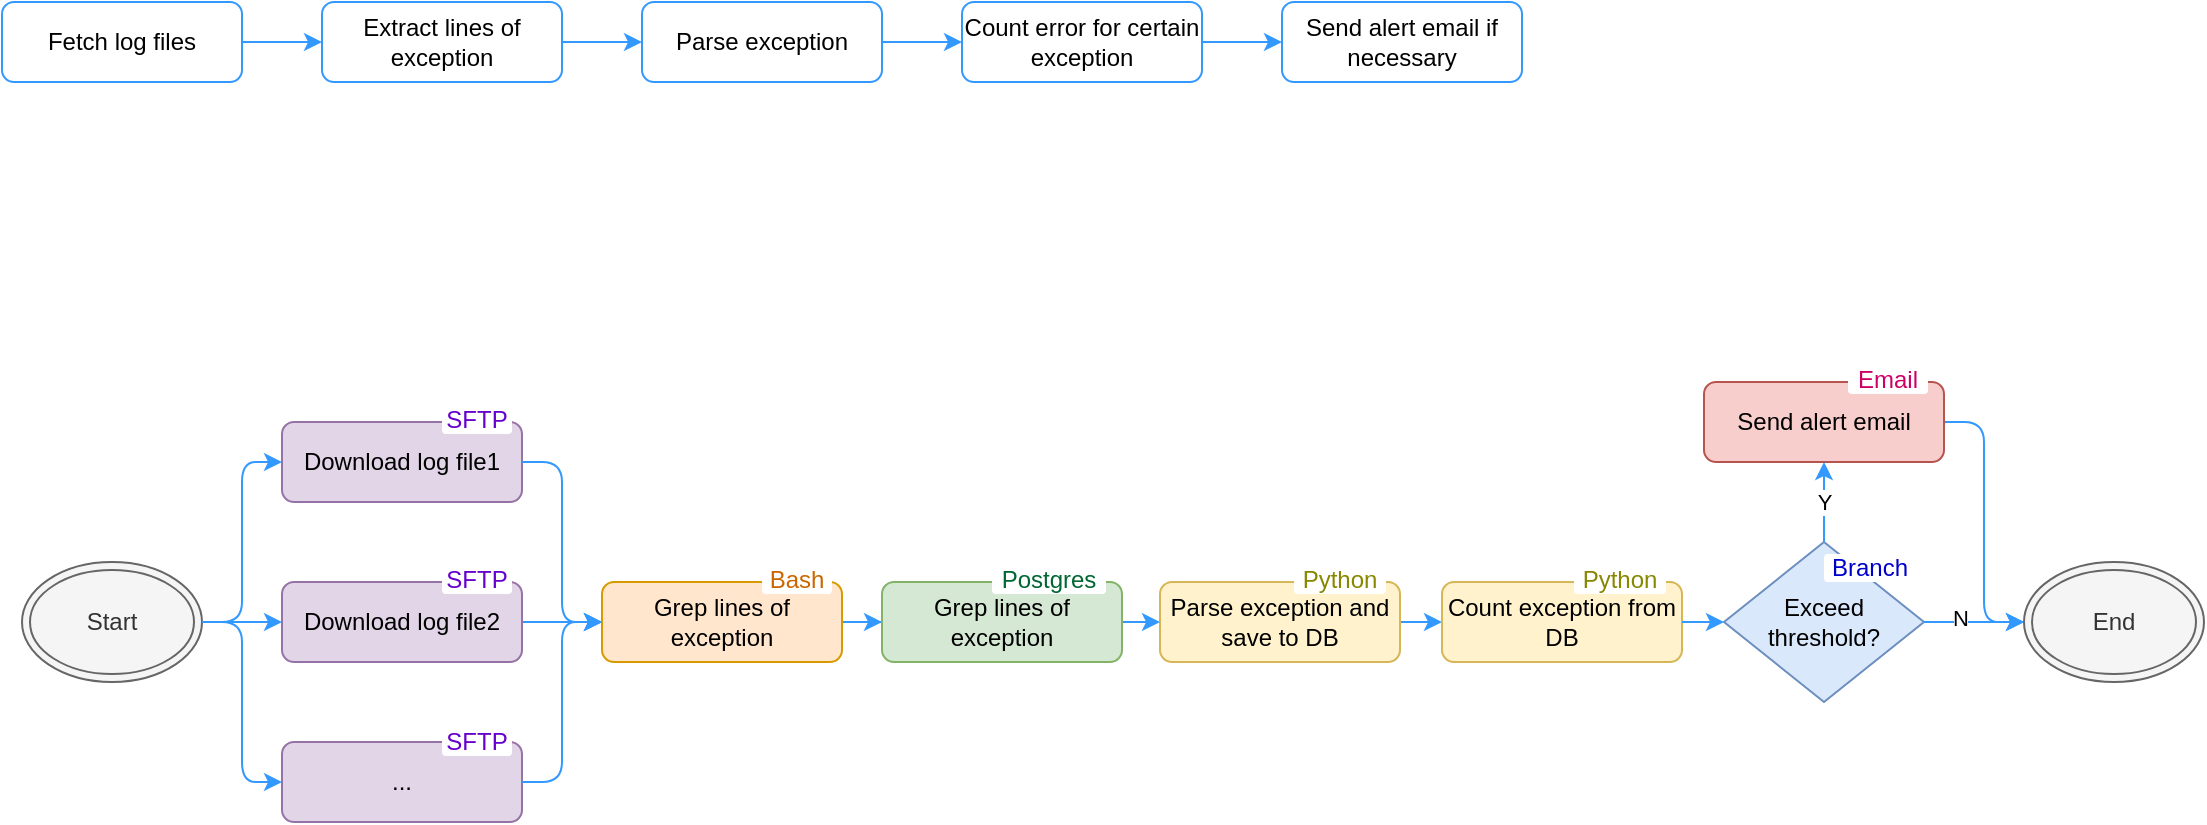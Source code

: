 <mxfile version="13.6.2" type="device"><diagram id="ZdCKEA4_iA96KMgRxMv0" name="Page-1"><mxGraphModel dx="1282" dy="642" grid="0" gridSize="10" guides="1" tooltips="1" connect="1" arrows="1" fold="1" page="0" pageScale="1" pageWidth="850" pageHeight="1100" background="#FFFFFF" math="0" shadow="0"><root><mxCell id="0"/><mxCell id="1" parent="0"/><mxCell id="XOcd6bvXzzedE02WTAfm-3" value="" style="edgeStyle=orthogonalEdgeStyle;rounded=0;orthogonalLoop=1;jettySize=auto;html=1;strokeColor=#3399FF;" parent="1" source="XOcd6bvXzzedE02WTAfm-1" target="XOcd6bvXzzedE02WTAfm-2" edge="1"><mxGeometry relative="1" as="geometry"/></mxCell><mxCell id="XOcd6bvXzzedE02WTAfm-1" value="Fetch log files" style="rounded=1;whiteSpace=wrap;html=1;fillColor=none;strokeColor=#3399FF;" parent="1" vertex="1"><mxGeometry x="20" y="180" width="120" height="40" as="geometry"/></mxCell><mxCell id="XOcd6bvXzzedE02WTAfm-6" value="" style="edgeStyle=orthogonalEdgeStyle;rounded=0;orthogonalLoop=1;jettySize=auto;html=1;strokeColor=#3399FF;" parent="1" source="XOcd6bvXzzedE02WTAfm-2" target="XOcd6bvXzzedE02WTAfm-4" edge="1"><mxGeometry relative="1" as="geometry"/></mxCell><mxCell id="XOcd6bvXzzedE02WTAfm-2" value="Extract lines of exception" style="whiteSpace=wrap;html=1;rounded=1;fillColor=none;strokeColor=#3399FF;" parent="1" vertex="1"><mxGeometry x="180" y="180" width="120" height="40" as="geometry"/></mxCell><mxCell id="XOcd6bvXzzedE02WTAfm-7" value="" style="edgeStyle=orthogonalEdgeStyle;rounded=0;orthogonalLoop=1;jettySize=auto;html=1;strokeColor=#3399FF;" parent="1" source="XOcd6bvXzzedE02WTAfm-4" target="XOcd6bvXzzedE02WTAfm-5" edge="1"><mxGeometry relative="1" as="geometry"/></mxCell><mxCell id="XOcd6bvXzzedE02WTAfm-4" value="Parse exception" style="rounded=1;whiteSpace=wrap;html=1;fillColor=none;strokeColor=#3399FF;" parent="1" vertex="1"><mxGeometry x="340" y="180" width="120" height="40" as="geometry"/></mxCell><mxCell id="XOcd6bvXzzedE02WTAfm-9" value="" style="edgeStyle=orthogonalEdgeStyle;rounded=0;orthogonalLoop=1;jettySize=auto;html=1;strokeColor=#3399FF;" parent="1" source="XOcd6bvXzzedE02WTAfm-5" target="XOcd6bvXzzedE02WTAfm-8" edge="1"><mxGeometry relative="1" as="geometry"/></mxCell><mxCell id="XOcd6bvXzzedE02WTAfm-5" value="Count error for certain exception" style="rounded=1;whiteSpace=wrap;html=1;fillColor=none;strokeColor=#3399FF;" parent="1" vertex="1"><mxGeometry x="500" y="180" width="120" height="40" as="geometry"/></mxCell><mxCell id="XOcd6bvXzzedE02WTAfm-8" value="Send alert email if necessary" style="rounded=1;whiteSpace=wrap;html=1;fillColor=none;strokeColor=#3399FF;" parent="1" vertex="1"><mxGeometry x="660" y="180" width="120" height="40" as="geometry"/></mxCell><mxCell id="XOcd6bvXzzedE02WTAfm-10" value="" style="edgeStyle=orthogonalEdgeStyle;rounded=0;orthogonalLoop=1;jettySize=auto;html=1;strokeColor=#3399FF;" parent="1" source="XOcd6bvXzzedE02WTAfm-11" target="XOcd6bvXzzedE02WTAfm-13" edge="1"><mxGeometry relative="1" as="geometry"/></mxCell><mxCell id="XOcd6bvXzzedE02WTAfm-11" value="Download log file2" style="rounded=1;whiteSpace=wrap;html=1;fillColor=#e1d5e7;strokeColor=#9673a6;" parent="1" vertex="1"><mxGeometry x="160" y="470" width="120" height="40" as="geometry"/></mxCell><mxCell id="XOcd6bvXzzedE02WTAfm-12" value="" style="edgeStyle=orthogonalEdgeStyle;rounded=0;orthogonalLoop=1;jettySize=auto;html=1;strokeColor=#3399FF;entryX=0;entryY=0.5;entryDx=0;entryDy=0;" parent="1" source="XOcd6bvXzzedE02WTAfm-13" target="XOcd6bvXzzedE02WTAfm-46" edge="1"><mxGeometry relative="1" as="geometry"/></mxCell><mxCell id="XOcd6bvXzzedE02WTAfm-13" value="Grep lines of exception" style="whiteSpace=wrap;html=1;rounded=1;fillColor=#ffe6cc;strokeColor=#d79b00;" parent="1" vertex="1"><mxGeometry x="320" y="470" width="120" height="40" as="geometry"/></mxCell><mxCell id="XOcd6bvXzzedE02WTAfm-14" value="" style="edgeStyle=orthogonalEdgeStyle;rounded=0;orthogonalLoop=1;jettySize=auto;html=1;strokeColor=#3399FF;" parent="1" source="XOcd6bvXzzedE02WTAfm-15" target="XOcd6bvXzzedE02WTAfm-17" edge="1"><mxGeometry relative="1" as="geometry"/></mxCell><mxCell id="XOcd6bvXzzedE02WTAfm-15" value="Parse exception and save to DB" style="rounded=1;whiteSpace=wrap;html=1;fillColor=#fff2cc;strokeColor=#d6b656;" parent="1" vertex="1"><mxGeometry x="599" y="470" width="120" height="40" as="geometry"/></mxCell><mxCell id="XOcd6bvXzzedE02WTAfm-16" value="" style="edgeStyle=orthogonalEdgeStyle;rounded=1;orthogonalLoop=1;jettySize=auto;html=1;strokeColor=#3399FF;entryX=0;entryY=0.5;entryDx=0;entryDy=0;exitX=1;exitY=0.5;exitDx=0;exitDy=0;" parent="1" source="XOcd6bvXzzedE02WTAfm-18" target="XOcd6bvXzzedE02WTAfm-29" edge="1"><mxGeometry relative="1" as="geometry"><mxPoint x="1121" y="350" as="sourcePoint"/></mxGeometry></mxCell><mxCell id="XOcd6bvXzzedE02WTAfm-17" value="Count exception from DB" style="rounded=1;whiteSpace=wrap;html=1;fillColor=#fff2cc;strokeColor=#d6b656;" parent="1" vertex="1"><mxGeometry x="740" y="470" width="120" height="40" as="geometry"/></mxCell><mxCell id="XOcd6bvXzzedE02WTAfm-18" value="Send alert email" style="rounded=1;whiteSpace=wrap;html=1;fillColor=#f8cecc;strokeColor=#b85450;" parent="1" vertex="1"><mxGeometry x="871" y="370" width="120" height="40" as="geometry"/></mxCell><mxCell id="XOcd6bvXzzedE02WTAfm-19" value="Download log file1" style="rounded=1;whiteSpace=wrap;html=1;fillColor=#e1d5e7;strokeColor=#9673a6;labelBackgroundColor=none;" parent="1" vertex="1"><mxGeometry x="160" y="390" width="120" height="40" as="geometry"/></mxCell><mxCell id="XOcd6bvXzzedE02WTAfm-20" value="..." style="rounded=1;whiteSpace=wrap;html=1;fillColor=#e1d5e7;strokeColor=#9673a6;" parent="1" vertex="1"><mxGeometry x="160" y="550" width="120" height="40" as="geometry"/></mxCell><mxCell id="XOcd6bvXzzedE02WTAfm-21" value="" style="edgeStyle=orthogonalEdgeStyle;rounded=1;orthogonalLoop=1;jettySize=auto;html=1;strokeColor=#3399FF;exitX=1;exitY=0.5;exitDx=0;exitDy=0;entryX=0;entryY=0.5;entryDx=0;entryDy=0;" parent="1" source="XOcd6bvXzzedE02WTAfm-19" target="XOcd6bvXzzedE02WTAfm-13" edge="1"><mxGeometry relative="1" as="geometry"><mxPoint x="290" y="500" as="sourcePoint"/><mxPoint x="330" y="500" as="targetPoint"/></mxGeometry></mxCell><mxCell id="XOcd6bvXzzedE02WTAfm-22" value="" style="edgeStyle=orthogonalEdgeStyle;rounded=1;orthogonalLoop=1;jettySize=auto;html=1;strokeColor=#3399FF;exitX=1;exitY=0.5;exitDx=0;exitDy=0;entryX=0;entryY=0.5;entryDx=0;entryDy=0;" parent="1" source="XOcd6bvXzzedE02WTAfm-20" target="XOcd6bvXzzedE02WTAfm-13" edge="1"><mxGeometry relative="1" as="geometry"><mxPoint x="290" y="420" as="sourcePoint"/><mxPoint x="330" y="500" as="targetPoint"/></mxGeometry></mxCell><mxCell id="XOcd6bvXzzedE02WTAfm-23" value="Exceed&lt;br&gt;threshold?" style="rhombus;whiteSpace=wrap;html=1;strokeColor=#6c8ebf;fillColor=#dae8fc;" parent="1" vertex="1"><mxGeometry x="881" y="450" width="100" height="80" as="geometry"/></mxCell><mxCell id="XOcd6bvXzzedE02WTAfm-24" value="" style="edgeStyle=orthogonalEdgeStyle;rounded=0;orthogonalLoop=1;jettySize=auto;html=1;strokeColor=#3399FF;" parent="1" source="XOcd6bvXzzedE02WTAfm-17" target="XOcd6bvXzzedE02WTAfm-23" edge="1"><mxGeometry relative="1" as="geometry"><mxPoint x="860" y="490" as="sourcePoint"/><mxPoint x="950" y="660" as="targetPoint"/></mxGeometry></mxCell><mxCell id="XOcd6bvXzzedE02WTAfm-25" value="" style="edgeStyle=orthogonalEdgeStyle;rounded=1;orthogonalLoop=1;jettySize=auto;html=1;strokeColor=#3399FF;exitX=1;exitY=0.5;exitDx=0;exitDy=0;entryX=0;entryY=0.5;entryDx=0;entryDy=0;" parent="1" source="XOcd6bvXzzedE02WTAfm-23" target="XOcd6bvXzzedE02WTAfm-29" edge="1"><mxGeometry relative="1" as="geometry"><mxPoint x="1021" y="500" as="sourcePoint"/><mxPoint x="931" y="630" as="targetPoint"/></mxGeometry></mxCell><mxCell id="XOcd6bvXzzedE02WTAfm-35" value="N" style="edgeLabel;html=1;align=center;verticalAlign=middle;resizable=0;points=[];" parent="XOcd6bvXzzedE02WTAfm-25" vertex="1" connectable="0"><mxGeometry x="-0.28" y="2" relative="1" as="geometry"><mxPoint as="offset"/></mxGeometry></mxCell><mxCell id="XOcd6bvXzzedE02WTAfm-30" value="" style="edgeStyle=orthogonalEdgeStyle;rounded=1;orthogonalLoop=1;jettySize=auto;html=1;strokeColor=#3399FF;" parent="1" source="XOcd6bvXzzedE02WTAfm-28" target="XOcd6bvXzzedE02WTAfm-11" edge="1"><mxGeometry relative="1" as="geometry"/></mxCell><mxCell id="XOcd6bvXzzedE02WTAfm-28" value="Start" style="ellipse;shape=doubleEllipse;whiteSpace=wrap;html=1;strokeColor=#666666;fillColor=#f5f5f5;fontColor=#333333;" parent="1" vertex="1"><mxGeometry x="30" y="460" width="90" height="60" as="geometry"/></mxCell><mxCell id="XOcd6bvXzzedE02WTAfm-29" value="End" style="ellipse;shape=doubleEllipse;whiteSpace=wrap;html=1;strokeColor=#666666;fillColor=#f5f5f5;fontColor=#333333;" parent="1" vertex="1"><mxGeometry x="1031" y="460" width="90" height="60" as="geometry"/></mxCell><mxCell id="XOcd6bvXzzedE02WTAfm-31" value="" style="edgeStyle=orthogonalEdgeStyle;rounded=1;orthogonalLoop=1;jettySize=auto;html=1;strokeColor=#3399FF;exitX=1;exitY=0.5;exitDx=0;exitDy=0;entryX=0;entryY=0.5;entryDx=0;entryDy=0;" parent="1" source="XOcd6bvXzzedE02WTAfm-28" target="XOcd6bvXzzedE02WTAfm-19" edge="1"><mxGeometry relative="1" as="geometry"><mxPoint x="290" y="420" as="sourcePoint"/><mxPoint x="330" y="500" as="targetPoint"/></mxGeometry></mxCell><mxCell id="XOcd6bvXzzedE02WTAfm-32" value="" style="edgeStyle=orthogonalEdgeStyle;rounded=1;orthogonalLoop=1;jettySize=auto;html=1;strokeColor=#3399FF;exitX=1;exitY=0.5;exitDx=0;exitDy=0;entryX=0;entryY=0.5;entryDx=0;entryDy=0;" parent="1" source="XOcd6bvXzzedE02WTAfm-28" target="XOcd6bvXzzedE02WTAfm-20" edge="1"><mxGeometry relative="1" as="geometry"><mxPoint x="100" y="500" as="sourcePoint"/><mxPoint x="170" y="420" as="targetPoint"/></mxGeometry></mxCell><mxCell id="XOcd6bvXzzedE02WTAfm-33" value="Y" style="edgeStyle=orthogonalEdgeStyle;rounded=1;orthogonalLoop=1;jettySize=auto;html=1;strokeColor=#3399FF;exitX=0.5;exitY=0;exitDx=0;exitDy=0;entryX=0.5;entryY=1;entryDx=0;entryDy=0;" parent="1" source="XOcd6bvXzzedE02WTAfm-23" target="XOcd6bvXzzedE02WTAfm-18" edge="1"><mxGeometry relative="1" as="geometry"><mxPoint x="991" y="500" as="sourcePoint"/><mxPoint x="1041" y="500" as="targetPoint"/></mxGeometry></mxCell><mxCell id="XOcd6bvXzzedE02WTAfm-37" value="SFTP" style="text;html=1;strokeColor=none;align=center;verticalAlign=middle;whiteSpace=wrap;rounded=1;labelBackgroundColor=none;sketch=0;arcSize=14;fillColor=#ffffff;fontColor=#6600CC;" parent="1" vertex="1"><mxGeometry x="240" y="462" width="35" height="14" as="geometry"/></mxCell><mxCell id="XOcd6bvXzzedE02WTAfm-39" value="SFTP" style="text;html=1;strokeColor=none;align=center;verticalAlign=middle;whiteSpace=wrap;rounded=1;labelBackgroundColor=none;sketch=0;arcSize=14;fillColor=#ffffff;fontColor=#6600CC;" parent="1" vertex="1"><mxGeometry x="240" y="382" width="35" height="14" as="geometry"/></mxCell><mxCell id="XOcd6bvXzzedE02WTAfm-40" value="SFTP" style="text;html=1;strokeColor=none;align=center;verticalAlign=middle;whiteSpace=wrap;rounded=1;labelBackgroundColor=none;sketch=0;arcSize=14;fillColor=#ffffff;fontColor=#6600CC;" parent="1" vertex="1"><mxGeometry x="240" y="543" width="35" height="14" as="geometry"/></mxCell><mxCell id="XOcd6bvXzzedE02WTAfm-41" value="Bash" style="text;html=1;strokeColor=none;align=center;verticalAlign=middle;whiteSpace=wrap;rounded=1;labelBackgroundColor=none;sketch=0;arcSize=14;fillColor=#ffffff;fontColor=#CC6600;" parent="1" vertex="1"><mxGeometry x="400" y="462" width="35" height="14" as="geometry"/></mxCell><mxCell id="XOcd6bvXzzedE02WTAfm-42" value="Python" style="text;html=1;strokeColor=none;align=center;verticalAlign=middle;whiteSpace=wrap;rounded=1;labelBackgroundColor=none;sketch=0;arcSize=14;fillColor=#ffffff;fontColor=#878700;" parent="1" vertex="1"><mxGeometry x="666" y="462" width="46" height="14" as="geometry"/></mxCell><mxCell id="XOcd6bvXzzedE02WTAfm-43" value="Python" style="text;html=1;strokeColor=none;align=center;verticalAlign=middle;whiteSpace=wrap;rounded=1;labelBackgroundColor=none;sketch=0;arcSize=14;fillColor=#ffffff;fontColor=#878700;" parent="1" vertex="1"><mxGeometry x="806" y="462" width="46" height="14" as="geometry"/></mxCell><mxCell id="XOcd6bvXzzedE02WTAfm-44" value="Branch" style="text;html=1;strokeColor=none;align=center;verticalAlign=middle;whiteSpace=wrap;rounded=1;labelBackgroundColor=none;sketch=0;arcSize=14;fillColor=#ffffff;fontColor=#0000CC;" parent="1" vertex="1"><mxGeometry x="931" y="456" width="46" height="14" as="geometry"/></mxCell><mxCell id="XOcd6bvXzzedE02WTAfm-45" value="Email" style="text;html=1;strokeColor=none;align=center;verticalAlign=middle;whiteSpace=wrap;rounded=1;labelBackgroundColor=none;sketch=0;arcSize=14;fillColor=#ffffff;fontColor=#CC0066;" parent="1" vertex="1"><mxGeometry x="943" y="362" width="40" height="14" as="geometry"/></mxCell><mxCell id="XOcd6bvXzzedE02WTAfm-48" value="" style="edgeStyle=orthogonalEdgeStyle;rounded=1;orthogonalLoop=1;jettySize=auto;html=1;strokeColor=#3399FF;fontColor=#0000CC;entryX=0;entryY=0.5;entryDx=0;entryDy=0;" parent="1" source="XOcd6bvXzzedE02WTAfm-46" target="XOcd6bvXzzedE02WTAfm-15" edge="1"><mxGeometry relative="1" as="geometry"/></mxCell><mxCell id="XOcd6bvXzzedE02WTAfm-46" value="Grep lines of exception" style="whiteSpace=wrap;html=1;rounded=1;fillColor=#d5e8d4;strokeColor=#82b366;" parent="1" vertex="1"><mxGeometry x="460" y="470" width="120" height="40" as="geometry"/></mxCell><mxCell id="XOcd6bvXzzedE02WTAfm-47" value="Postgres" style="text;html=1;strokeColor=none;align=center;verticalAlign=middle;whiteSpace=wrap;rounded=1;labelBackgroundColor=none;sketch=0;arcSize=14;fillColor=#ffffff;fontColor=#006633;" parent="1" vertex="1"><mxGeometry x="515" y="462" width="57" height="14" as="geometry"/></mxCell></root></mxGraphModel></diagram></mxfile>